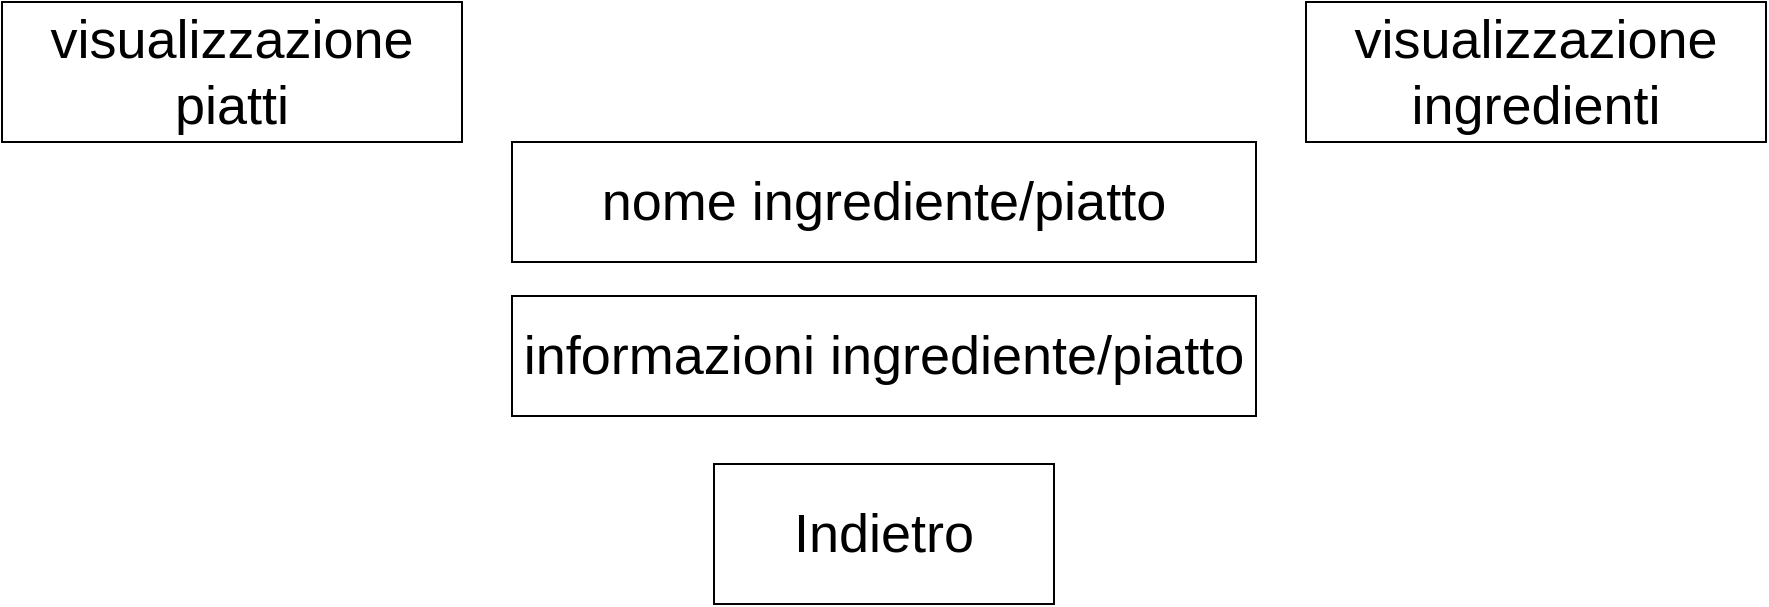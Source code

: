 <mxfile version="20.0.4" type="device"><diagram id="6tGLqfzhMlF-akjxxctK" name="Page-1"><mxGraphModel dx="2022" dy="1127" grid="0" gridSize="10" guides="1" tooltips="1" connect="1" arrows="1" fold="1" page="0" pageScale="1" pageWidth="850" pageHeight="1100" math="0" shadow="0"><root><mxCell id="0"/><mxCell id="1" parent="0"/><mxCell id="Ga5v51OCHAA9ZcPj7o8H-1" value="informazioni ingrediente/piatto" style="rounded=0;whiteSpace=wrap;html=1;fontSize=27;" vertex="1" parent="1"><mxGeometry x="-451" y="325" width="372" height="60" as="geometry"/></mxCell><mxCell id="Ga5v51OCHAA9ZcPj7o8H-2" value="visualizzazione ingredienti" style="rounded=0;whiteSpace=wrap;html=1;fontSize=27;" vertex="1" parent="1"><mxGeometry x="-54" y="178" width="230" height="70" as="geometry"/></mxCell><mxCell id="Ga5v51OCHAA9ZcPj7o8H-4" value="nome ingrediente/piatto" style="rounded=0;whiteSpace=wrap;html=1;fontSize=27;" vertex="1" parent="1"><mxGeometry x="-451" y="248" width="372" height="60" as="geometry"/></mxCell><mxCell id="Ga5v51OCHAA9ZcPj7o8H-5" value="Indietro" style="rounded=0;whiteSpace=wrap;html=1;fontSize=27;" vertex="1" parent="1"><mxGeometry x="-350" y="409" width="170" height="70" as="geometry"/></mxCell><mxCell id="Ga5v51OCHAA9ZcPj7o8H-6" value="visualizzazione piatti" style="rounded=0;whiteSpace=wrap;html=1;fontSize=27;" vertex="1" parent="1"><mxGeometry x="-706" y="178" width="230" height="70" as="geometry"/></mxCell></root></mxGraphModel></diagram></mxfile>